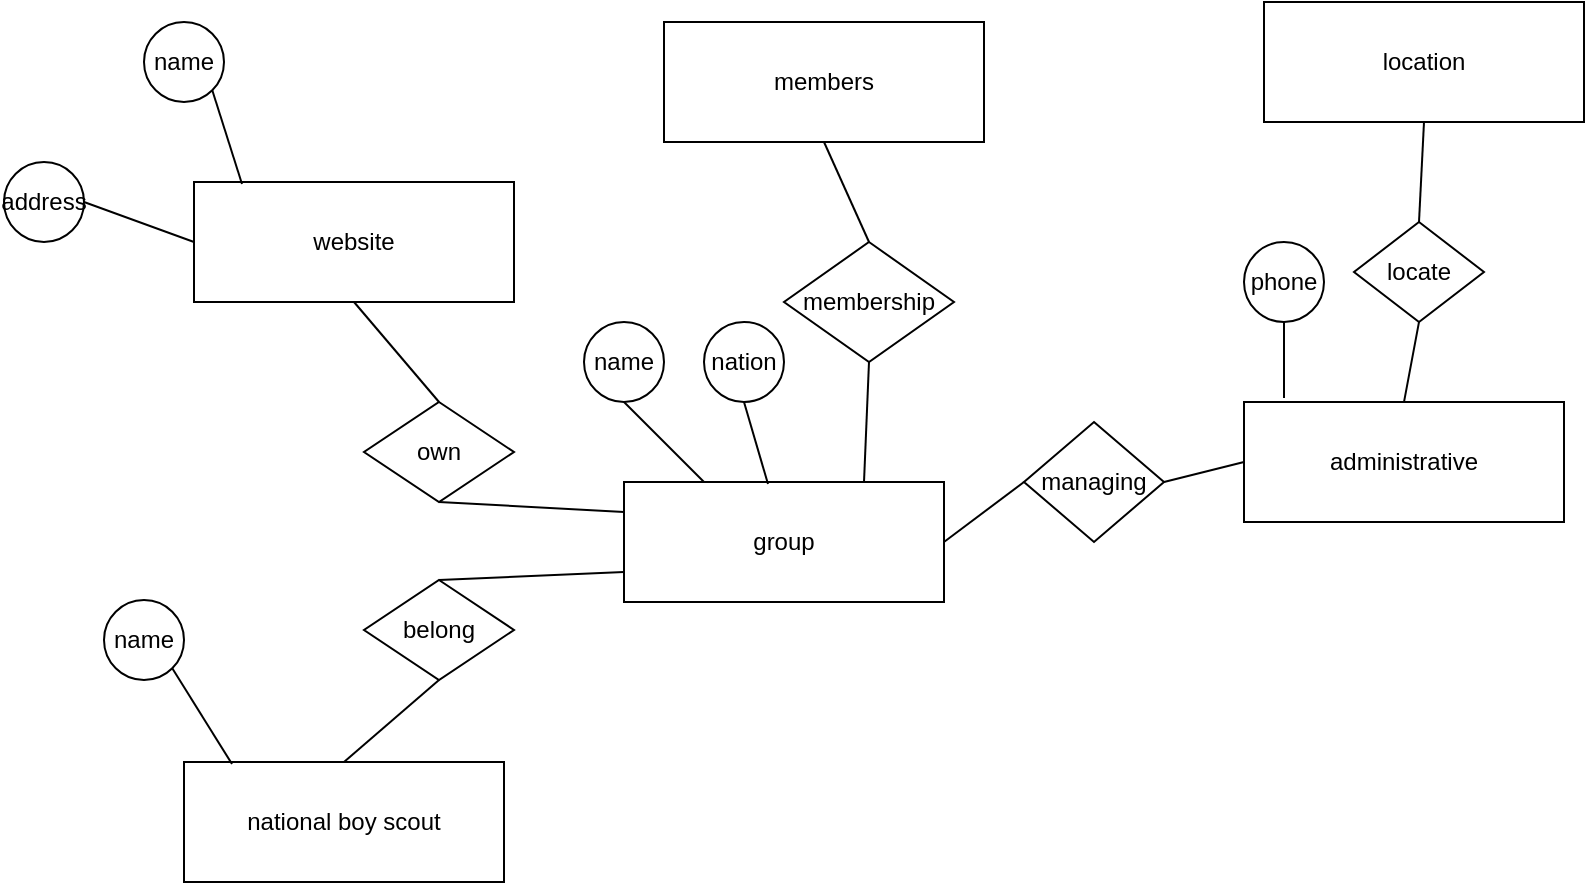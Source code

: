 <mxfile version="18.1.3" type="github">
  <diagram id="R2lEEEUBdFMjLlhIrx00" name="Page-1">
    <mxGraphModel dx="1662" dy="762" grid="1" gridSize="10" guides="1" tooltips="1" connect="1" arrows="1" fold="1" page="1" pageScale="1" pageWidth="850" pageHeight="1100" math="0" shadow="0" extFonts="Permanent Marker^https://fonts.googleapis.com/css?family=Permanent+Marker">
      <root>
        <mxCell id="0" />
        <mxCell id="1" parent="0" />
        <mxCell id="-HmsmVNdSfZDhEHXPQf7-34" style="edgeStyle=orthogonalEdgeStyle;rounded=0;orthogonalLoop=1;jettySize=auto;html=1;exitX=0;exitY=0.5;exitDx=0;exitDy=0;exitPerimeter=0;" edge="1" parent="1" source="-HmsmVNdSfZDhEHXPQf7-1">
          <mxGeometry relative="1" as="geometry">
            <mxPoint x="320" y="420" as="targetPoint" />
          </mxGeometry>
        </mxCell>
        <mxCell id="-HmsmVNdSfZDhEHXPQf7-1" value="group" style="rounded=0;whiteSpace=wrap;html=1;" vertex="1" parent="1">
          <mxGeometry x="320" y="390" width="160" height="60" as="geometry" />
        </mxCell>
        <mxCell id="-HmsmVNdSfZDhEHXPQf7-2" value="website" style="rounded=0;whiteSpace=wrap;html=1;" vertex="1" parent="1">
          <mxGeometry x="105" y="240" width="160" height="60" as="geometry" />
        </mxCell>
        <mxCell id="-HmsmVNdSfZDhEHXPQf7-3" value="name" style="ellipse;whiteSpace=wrap;html=1;aspect=fixed;" vertex="1" parent="1">
          <mxGeometry x="300" y="310" width="40" height="40" as="geometry" />
        </mxCell>
        <mxCell id="-HmsmVNdSfZDhEHXPQf7-4" value="" style="endArrow=none;html=1;rounded=0;entryX=0.25;entryY=0;entryDx=0;entryDy=0;exitX=0.5;exitY=1;exitDx=0;exitDy=0;" edge="1" parent="1" source="-HmsmVNdSfZDhEHXPQf7-3" target="-HmsmVNdSfZDhEHXPQf7-1">
          <mxGeometry width="50" height="50" relative="1" as="geometry">
            <mxPoint x="400" y="350" as="sourcePoint" />
            <mxPoint x="450" y="300" as="targetPoint" />
          </mxGeometry>
        </mxCell>
        <mxCell id="-HmsmVNdSfZDhEHXPQf7-9" value="own" style="rhombus;whiteSpace=wrap;html=1;" vertex="1" parent="1">
          <mxGeometry x="190" y="350" width="75" height="50" as="geometry" />
        </mxCell>
        <mxCell id="-HmsmVNdSfZDhEHXPQf7-13" value="name" style="ellipse;whiteSpace=wrap;html=1;aspect=fixed;" vertex="1" parent="1">
          <mxGeometry x="80" y="160" width="40" height="40" as="geometry" />
        </mxCell>
        <mxCell id="-HmsmVNdSfZDhEHXPQf7-14" value="" style="endArrow=none;html=1;rounded=0;entryX=1;entryY=1;entryDx=0;entryDy=0;exitX=0.15;exitY=0.017;exitDx=0;exitDy=0;exitPerimeter=0;" edge="1" parent="1" source="-HmsmVNdSfZDhEHXPQf7-2" target="-HmsmVNdSfZDhEHXPQf7-13">
          <mxGeometry width="50" height="50" relative="1" as="geometry">
            <mxPoint x="340" y="420" as="sourcePoint" />
            <mxPoint x="390" y="370" as="targetPoint" />
            <Array as="points" />
          </mxGeometry>
        </mxCell>
        <mxCell id="-HmsmVNdSfZDhEHXPQf7-15" value="address" style="ellipse;whiteSpace=wrap;html=1;aspect=fixed;" vertex="1" parent="1">
          <mxGeometry x="10" y="230" width="40" height="40" as="geometry" />
        </mxCell>
        <mxCell id="-HmsmVNdSfZDhEHXPQf7-16" value="" style="endArrow=none;html=1;rounded=0;exitX=1;exitY=0.5;exitDx=0;exitDy=0;entryX=0;entryY=0.5;entryDx=0;entryDy=0;" edge="1" parent="1" source="-HmsmVNdSfZDhEHXPQf7-15" target="-HmsmVNdSfZDhEHXPQf7-2">
          <mxGeometry width="50" height="50" relative="1" as="geometry">
            <mxPoint x="-30" y="450" as="sourcePoint" />
            <mxPoint x="20" y="400" as="targetPoint" />
          </mxGeometry>
        </mxCell>
        <mxCell id="-HmsmVNdSfZDhEHXPQf7-17" value="administrative" style="rounded=0;whiteSpace=wrap;html=1;" vertex="1" parent="1">
          <mxGeometry x="630" y="350" width="160" height="60" as="geometry" />
        </mxCell>
        <mxCell id="-HmsmVNdSfZDhEHXPQf7-18" value="managing" style="rhombus;whiteSpace=wrap;html=1;" vertex="1" parent="1">
          <mxGeometry x="520" y="360" width="70" height="60" as="geometry" />
        </mxCell>
        <mxCell id="-HmsmVNdSfZDhEHXPQf7-19" value="" style="endArrow=none;html=1;rounded=0;exitX=1;exitY=0.5;exitDx=0;exitDy=0;entryX=0;entryY=0.5;entryDx=0;entryDy=0;" edge="1" parent="1" source="-HmsmVNdSfZDhEHXPQf7-1" target="-HmsmVNdSfZDhEHXPQf7-18">
          <mxGeometry width="50" height="50" relative="1" as="geometry">
            <mxPoint x="270" y="210" as="sourcePoint" />
            <mxPoint x="320" y="160" as="targetPoint" />
          </mxGeometry>
        </mxCell>
        <mxCell id="-HmsmVNdSfZDhEHXPQf7-22" value="" style="endArrow=none;html=1;rounded=0;entryX=0;entryY=0.5;entryDx=0;entryDy=0;exitX=1;exitY=0.5;exitDx=0;exitDy=0;" edge="1" parent="1" source="-HmsmVNdSfZDhEHXPQf7-18" target="-HmsmVNdSfZDhEHXPQf7-17">
          <mxGeometry width="50" height="50" relative="1" as="geometry">
            <mxPoint x="390" y="160" as="sourcePoint" />
            <mxPoint x="440" y="110" as="targetPoint" />
          </mxGeometry>
        </mxCell>
        <mxCell id="-HmsmVNdSfZDhEHXPQf7-23" value="" style="endArrow=none;html=1;rounded=0;exitX=0.5;exitY=1;exitDx=0;exitDy=0;entryX=0;entryY=0.25;entryDx=0;entryDy=0;" edge="1" parent="1" source="-HmsmVNdSfZDhEHXPQf7-9" target="-HmsmVNdSfZDhEHXPQf7-1">
          <mxGeometry width="50" height="50" relative="1" as="geometry">
            <mxPoint x="200" y="210" as="sourcePoint" />
            <mxPoint x="330" y="430" as="targetPoint" />
          </mxGeometry>
        </mxCell>
        <mxCell id="-HmsmVNdSfZDhEHXPQf7-24" value="" style="endArrow=none;html=1;rounded=0;exitX=0.5;exitY=1;exitDx=0;exitDy=0;entryX=0.5;entryY=0;entryDx=0;entryDy=0;" edge="1" parent="1" source="-HmsmVNdSfZDhEHXPQf7-2" target="-HmsmVNdSfZDhEHXPQf7-9">
          <mxGeometry width="50" height="50" relative="1" as="geometry">
            <mxPoint x="150" y="310" as="sourcePoint" />
            <mxPoint x="200" y="270" as="targetPoint" />
          </mxGeometry>
        </mxCell>
        <mxCell id="-HmsmVNdSfZDhEHXPQf7-25" value="phone" style="ellipse;whiteSpace=wrap;html=1;aspect=fixed;" vertex="1" parent="1">
          <mxGeometry x="630" y="270" width="40" height="40" as="geometry" />
        </mxCell>
        <mxCell id="-HmsmVNdSfZDhEHXPQf7-26" value="" style="endArrow=none;html=1;rounded=0;entryX=0.5;entryY=1;entryDx=0;entryDy=0;exitX=0.125;exitY=-0.033;exitDx=0;exitDy=0;exitPerimeter=0;" edge="1" parent="1" source="-HmsmVNdSfZDhEHXPQf7-17" target="-HmsmVNdSfZDhEHXPQf7-25">
          <mxGeometry width="50" height="50" relative="1" as="geometry">
            <mxPoint x="440" y="130" as="sourcePoint" />
            <mxPoint x="490" y="80" as="targetPoint" />
          </mxGeometry>
        </mxCell>
        <mxCell id="-HmsmVNdSfZDhEHXPQf7-27" value="location" style="rounded=0;whiteSpace=wrap;html=1;" vertex="1" parent="1">
          <mxGeometry x="640" y="150" width="160" height="60" as="geometry" />
        </mxCell>
        <mxCell id="-HmsmVNdSfZDhEHXPQf7-28" value="locate" style="rhombus;whiteSpace=wrap;html=1;" vertex="1" parent="1">
          <mxGeometry x="685" y="260" width="65" height="50" as="geometry" />
        </mxCell>
        <mxCell id="-HmsmVNdSfZDhEHXPQf7-29" value="" style="endArrow=none;html=1;rounded=0;exitX=0.5;exitY=1;exitDx=0;exitDy=0;entryX=0.5;entryY=0;entryDx=0;entryDy=0;" edge="1" parent="1" source="-HmsmVNdSfZDhEHXPQf7-28" target="-HmsmVNdSfZDhEHXPQf7-17">
          <mxGeometry width="50" height="50" relative="1" as="geometry">
            <mxPoint x="500" y="210" as="sourcePoint" />
            <mxPoint x="550" y="160" as="targetPoint" />
          </mxGeometry>
        </mxCell>
        <mxCell id="-HmsmVNdSfZDhEHXPQf7-30" value="" style="endArrow=none;html=1;rounded=0;entryX=0.5;entryY=0;entryDx=0;entryDy=0;exitX=0.5;exitY=1;exitDx=0;exitDy=0;" edge="1" parent="1" source="-HmsmVNdSfZDhEHXPQf7-27" target="-HmsmVNdSfZDhEHXPQf7-28">
          <mxGeometry width="50" height="50" relative="1" as="geometry">
            <mxPoint x="500" y="280" as="sourcePoint" />
            <mxPoint x="550" y="230" as="targetPoint" />
            <Array as="points" />
          </mxGeometry>
        </mxCell>
        <mxCell id="-HmsmVNdSfZDhEHXPQf7-31" value="nation" style="ellipse;whiteSpace=wrap;html=1;aspect=fixed;" vertex="1" parent="1">
          <mxGeometry x="360" y="310" width="40" height="40" as="geometry" />
        </mxCell>
        <mxCell id="-HmsmVNdSfZDhEHXPQf7-32" value="" style="endArrow=none;html=1;rounded=0;entryX=0.5;entryY=1;entryDx=0;entryDy=0;exitX=0.45;exitY=0.017;exitDx=0;exitDy=0;exitPerimeter=0;" edge="1" parent="1" source="-HmsmVNdSfZDhEHXPQf7-1" target="-HmsmVNdSfZDhEHXPQf7-31">
          <mxGeometry width="50" height="50" relative="1" as="geometry">
            <mxPoint x="190" y="130" as="sourcePoint" />
            <mxPoint x="240" y="80" as="targetPoint" />
          </mxGeometry>
        </mxCell>
        <mxCell id="-HmsmVNdSfZDhEHXPQf7-33" value="national boy scout" style="rounded=0;whiteSpace=wrap;html=1;" vertex="1" parent="1">
          <mxGeometry x="100" y="530" width="160" height="60" as="geometry" />
        </mxCell>
        <mxCell id="-HmsmVNdSfZDhEHXPQf7-36" value="belong" style="rhombus;whiteSpace=wrap;html=1;" vertex="1" parent="1">
          <mxGeometry x="190" y="438.98" width="75" height="50" as="geometry" />
        </mxCell>
        <mxCell id="-HmsmVNdSfZDhEHXPQf7-37" value="" style="endArrow=none;html=1;rounded=0;entryX=0;entryY=0.75;entryDx=0;entryDy=0;exitX=0.5;exitY=0;exitDx=0;exitDy=0;" edge="1" parent="1" source="-HmsmVNdSfZDhEHXPQf7-36" target="-HmsmVNdSfZDhEHXPQf7-1">
          <mxGeometry width="50" height="50" relative="1" as="geometry">
            <mxPoint x="240" y="430" as="sourcePoint" />
            <mxPoint x="290" y="380" as="targetPoint" />
          </mxGeometry>
        </mxCell>
        <mxCell id="-HmsmVNdSfZDhEHXPQf7-38" value="" style="endArrow=none;html=1;rounded=0;exitX=0.5;exitY=0;exitDx=0;exitDy=0;entryX=0.5;entryY=1;entryDx=0;entryDy=0;" edge="1" parent="1" source="-HmsmVNdSfZDhEHXPQf7-33" target="-HmsmVNdSfZDhEHXPQf7-36">
          <mxGeometry width="50" height="50" relative="1" as="geometry">
            <mxPoint x="190" y="530" as="sourcePoint" />
            <mxPoint x="240" y="480" as="targetPoint" />
            <Array as="points" />
          </mxGeometry>
        </mxCell>
        <mxCell id="-HmsmVNdSfZDhEHXPQf7-39" value="name" style="ellipse;whiteSpace=wrap;html=1;aspect=fixed;" vertex="1" parent="1">
          <mxGeometry x="60" y="448.98" width="40" height="40" as="geometry" />
        </mxCell>
        <mxCell id="-HmsmVNdSfZDhEHXPQf7-40" value="" style="endArrow=none;html=1;rounded=0;entryX=1;entryY=1;entryDx=0;entryDy=0;exitX=0.15;exitY=0.017;exitDx=0;exitDy=0;exitPerimeter=0;" edge="1" parent="1" target="-HmsmVNdSfZDhEHXPQf7-39" source="-HmsmVNdSfZDhEHXPQf7-33">
          <mxGeometry width="50" height="50" relative="1" as="geometry">
            <mxPoint x="109" y="530" as="sourcePoint" />
            <mxPoint x="370" y="658.98" as="targetPoint" />
            <Array as="points" />
          </mxGeometry>
        </mxCell>
        <mxCell id="-HmsmVNdSfZDhEHXPQf7-41" value="members" style="rounded=0;whiteSpace=wrap;html=1;" vertex="1" parent="1">
          <mxGeometry x="340" y="160" width="160" height="60" as="geometry" />
        </mxCell>
        <mxCell id="-HmsmVNdSfZDhEHXPQf7-42" value="membership" style="rhombus;whiteSpace=wrap;html=1;" vertex="1" parent="1">
          <mxGeometry x="400" y="270" width="85" height="60" as="geometry" />
        </mxCell>
        <mxCell id="-HmsmVNdSfZDhEHXPQf7-43" value="" style="endArrow=none;html=1;rounded=0;entryX=0.5;entryY=1;entryDx=0;entryDy=0;exitX=0.75;exitY=0;exitDx=0;exitDy=0;" edge="1" parent="1" source="-HmsmVNdSfZDhEHXPQf7-1" target="-HmsmVNdSfZDhEHXPQf7-42">
          <mxGeometry width="50" height="50" relative="1" as="geometry">
            <mxPoint x="400" y="390" as="sourcePoint" />
            <mxPoint x="450" y="340" as="targetPoint" />
          </mxGeometry>
        </mxCell>
        <mxCell id="-HmsmVNdSfZDhEHXPQf7-44" value="" style="endArrow=none;html=1;rounded=0;entryX=0.5;entryY=1;entryDx=0;entryDy=0;exitX=0.5;exitY=0;exitDx=0;exitDy=0;" edge="1" parent="1" source="-HmsmVNdSfZDhEHXPQf7-42" target="-HmsmVNdSfZDhEHXPQf7-41">
          <mxGeometry width="50" height="50" relative="1" as="geometry">
            <mxPoint x="400" y="350" as="sourcePoint" />
            <mxPoint x="450" y="300" as="targetPoint" />
          </mxGeometry>
        </mxCell>
      </root>
    </mxGraphModel>
  </diagram>
</mxfile>
